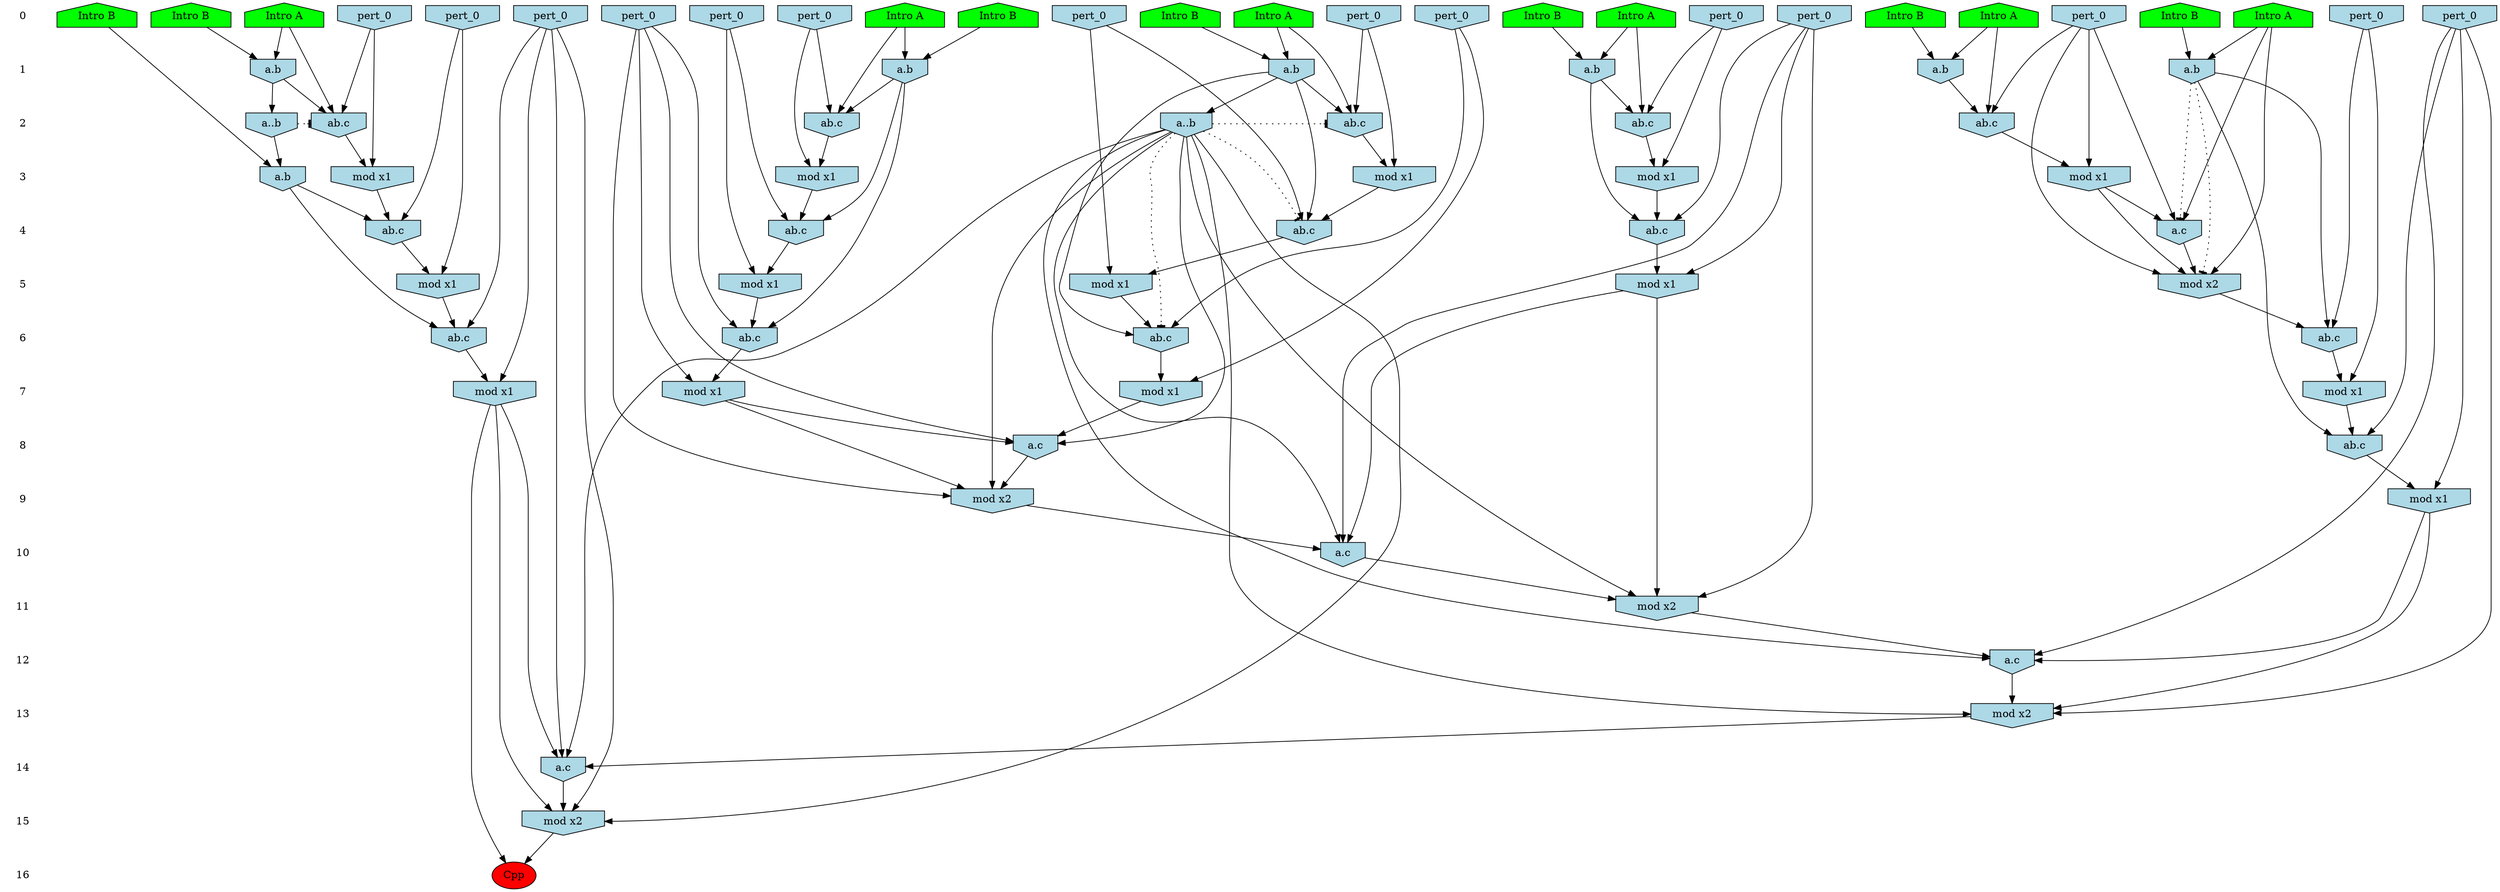 /* Compression of 1 causal flows obtained in average at 1.001833E+01 t.u */
/* Compressed causal flows were: [3] */
digraph G{
 ranksep=.5 ; 
{ rank = same ; "0" [shape=plaintext] ; node_1 [label ="Intro B", shape=house, style=filled, fillcolor=green] ;
node_2 [label ="Intro A", shape=house, style=filled, fillcolor=green] ;
node_3 [label ="Intro B", shape=house, style=filled, fillcolor=green] ;
node_4 [label ="Intro B", shape=house, style=filled, fillcolor=green] ;
node_5 [label ="Intro A", shape=house, style=filled, fillcolor=green] ;
node_6 [label ="Intro A", shape=house, style=filled, fillcolor=green] ;
node_7 [label ="Intro B", shape=house, style=filled, fillcolor=green] ;
node_8 [label ="Intro B", shape=house, style=filled, fillcolor=green] ;
node_9 [label ="Intro A", shape=house, style=filled, fillcolor=green] ;
node_10 [label ="Intro A", shape=house, style=filled, fillcolor=green] ;
node_11 [label ="Intro B", shape=house, style=filled, fillcolor=green] ;
node_12 [label ="Intro A", shape=house, style=filled, fillcolor=green] ;
node_13 [label ="Intro B", shape=house, style=filled, fillcolor=green] ;
node_17 [label="pert_0", shape=invhouse, style=filled, fillcolor = lightblue] ;
node_18 [label="pert_0", shape=invhouse, style=filled, fillcolor = lightblue] ;
node_19 [label="pert_0", shape=invhouse, style=filled, fillcolor = lightblue] ;
node_20 [label="pert_0", shape=invhouse, style=filled, fillcolor = lightblue] ;
node_21 [label="pert_0", shape=invhouse, style=filled, fillcolor = lightblue] ;
node_22 [label="pert_0", shape=invhouse, style=filled, fillcolor = lightblue] ;
node_23 [label="pert_0", shape=invhouse, style=filled, fillcolor = lightblue] ;
node_24 [label="pert_0", shape=invhouse, style=filled, fillcolor = lightblue] ;
node_25 [label="pert_0", shape=invhouse, style=filled, fillcolor = lightblue] ;
node_26 [label="pert_0", shape=invhouse, style=filled, fillcolor = lightblue] ;
node_27 [label="pert_0", shape=invhouse, style=filled, fillcolor = lightblue] ;
node_28 [label="pert_0", shape=invhouse, style=filled, fillcolor = lightblue] ;
node_29 [label="pert_0", shape=invhouse, style=filled, fillcolor = lightblue] ;
node_30 [label="pert_0", shape=invhouse, style=filled, fillcolor = lightblue] ;
}
{ rank = same ; "1" [shape=plaintext] ; node_14 [label="a.b", shape=invhouse, style=filled, fillcolor = lightblue] ;
node_15 [label="a.b", shape=invhouse, style=filled, fillcolor = lightblue] ;
node_16 [label="a.b", shape=invhouse, style=filled, fillcolor = lightblue] ;
node_36 [label="a.b", shape=invhouse, style=filled, fillcolor = lightblue] ;
node_40 [label="a.b", shape=invhouse, style=filled, fillcolor = lightblue] ;
node_59 [label="a.b", shape=invhouse, style=filled, fillcolor = lightblue] ;
}
{ rank = same ; "2" [shape=plaintext] ; node_31 [label="ab.c", shape=invhouse, style=filled, fillcolor = lightblue] ;
node_32 [label="ab.c", shape=invhouse, style=filled, fillcolor = lightblue] ;
node_34 [label="ab.c", shape=invhouse, style=filled, fillcolor = lightblue] ;
node_35 [label="a..b", shape=invhouse, style=filled, fillcolor = lightblue] ;
node_37 [label="ab.c", shape=invhouse, style=filled, fillcolor = lightblue] ;
node_41 [label="ab.c", shape=invhouse, style=filled, fillcolor = lightblue] ;
node_50 [label="a..b", shape=invhouse, style=filled, fillcolor = lightblue] ;
}
{ rank = same ; "3" [shape=plaintext] ; node_33 [label="mod x1", shape=invhouse, style=filled, fillcolor = lightblue] ;
node_38 [label="mod x1", shape=invhouse, style=filled, fillcolor = lightblue] ;
node_43 [label="mod x1", shape=invhouse, style=filled, fillcolor = lightblue] ;
node_51 [label="a.b", shape=invhouse, style=filled, fillcolor = lightblue] ;
node_52 [label="mod x1", shape=invhouse, style=filled, fillcolor = lightblue] ;
node_55 [label="mod x1", shape=invhouse, style=filled, fillcolor = lightblue] ;
}
{ rank = same ; "4" [shape=plaintext] ; node_39 [label="ab.c", shape=invhouse, style=filled, fillcolor = lightblue] ;
node_42 [label="a.c", shape=invhouse, style=filled, fillcolor = lightblue] ;
node_44 [label="ab.c", shape=invhouse, style=filled, fillcolor = lightblue] ;
node_53 [label="ab.c", shape=invhouse, style=filled, fillcolor = lightblue] ;
node_57 [label="ab.c", shape=invhouse, style=filled, fillcolor = lightblue] ;
}
{ rank = same ; "5" [shape=plaintext] ; node_45 [label="mod x1", shape=invhouse, style=filled, fillcolor = lightblue] ;
node_47 [label="mod x2", shape=invhouse, style=filled, fillcolor = lightblue] ;
node_48 [label="mod x1", shape=invhouse, style=filled, fillcolor = lightblue] ;
node_61 [label="mod x1", shape=invhouse, style=filled, fillcolor = lightblue] ;
node_64 [label="mod x1", shape=invhouse, style=filled, fillcolor = lightblue] ;
}
{ rank = same ; "6" [shape=plaintext] ; node_46 [label="ab.c", shape=invhouse, style=filled, fillcolor = lightblue] ;
node_49 [label="ab.c", shape=invhouse, style=filled, fillcolor = lightblue] ;
node_60 [label="ab.c", shape=invhouse, style=filled, fillcolor = lightblue] ;
node_62 [label="ab.c", shape=invhouse, style=filled, fillcolor = lightblue] ;
}
{ rank = same ; "7" [shape=plaintext] ; node_54 [label="mod x1", shape=invhouse, style=filled, fillcolor = lightblue] ;
node_56 [label="mod x1", shape=invhouse, style=filled, fillcolor = lightblue] ;
node_63 [label="mod x1", shape=invhouse, style=filled, fillcolor = lightblue] ;
node_70 [label="mod x1", shape=invhouse, style=filled, fillcolor = lightblue] ;
}
{ rank = same ; "8" [shape=plaintext] ; node_58 [label="a.c", shape=invhouse, style=filled, fillcolor = lightblue] ;
node_66 [label="ab.c", shape=invhouse, style=filled, fillcolor = lightblue] ;
}
{ rank = same ; "9" [shape=plaintext] ; node_65 [label="mod x2", shape=invhouse, style=filled, fillcolor = lightblue] ;
node_69 [label="mod x1", shape=invhouse, style=filled, fillcolor = lightblue] ;
}
{ rank = same ; "10" [shape=plaintext] ; node_67 [label="a.c", shape=invhouse, style=filled, fillcolor = lightblue] ;
}
{ rank = same ; "11" [shape=plaintext] ; node_68 [label="mod x2", shape=invhouse, style=filled, fillcolor = lightblue] ;
}
{ rank = same ; "12" [shape=plaintext] ; node_71 [label="a.c", shape=invhouse, style=filled, fillcolor = lightblue] ;
}
{ rank = same ; "13" [shape=plaintext] ; node_72 [label="mod x2", shape=invhouse, style=filled, fillcolor = lightblue] ;
}
{ rank = same ; "14" [shape=plaintext] ; node_73 [label="a.c", shape=invhouse, style=filled, fillcolor = lightblue] ;
}
{ rank = same ; "15" [shape=plaintext] ; node_74 [label="mod x2", shape=invhouse, style=filled, fillcolor = lightblue] ;
}
{ rank = same ; "16" [shape=plaintext] ; node_75 [label ="Cpp", style=filled, fillcolor=red] ;
}
"0" -> "1" [style="invis"]; 
"1" -> "2" [style="invis"]; 
"2" -> "3" [style="invis"]; 
"3" -> "4" [style="invis"]; 
"4" -> "5" [style="invis"]; 
"5" -> "6" [style="invis"]; 
"6" -> "7" [style="invis"]; 
"7" -> "8" [style="invis"]; 
"8" -> "9" [style="invis"]; 
"9" -> "10" [style="invis"]; 
"10" -> "11" [style="invis"]; 
"11" -> "12" [style="invis"]; 
"12" -> "13" [style="invis"]; 
"13" -> "14" [style="invis"]; 
"14" -> "15" [style="invis"]; 
"15" -> "16" [style="invis"]; 
node_11 -> node_14
node_12 -> node_14
node_6 -> node_15
node_7 -> node_15
node_3 -> node_16
node_10 -> node_16
node_12 -> node_31
node_14 -> node_31
node_21 -> node_31
node_6 -> node_32
node_15 -> node_32
node_23 -> node_32
node_21 -> node_33
node_31 -> node_33
node_10 -> node_34
node_16 -> node_34
node_27 -> node_34
node_16 -> node_35
node_4 -> node_36
node_9 -> node_36
node_9 -> node_37
node_18 -> node_37
node_36 -> node_37
node_23 -> node_38
node_32 -> node_38
node_15 -> node_39
node_28 -> node_39
node_38 -> node_39
node_1 -> node_40
node_5 -> node_40
node_5 -> node_41
node_30 -> node_41
node_40 -> node_41
node_2 -> node_42
node_21 -> node_42
node_33 -> node_42
node_18 -> node_43
node_37 -> node_43
node_17 -> node_44
node_36 -> node_44
node_43 -> node_44
node_17 -> node_45
node_44 -> node_45
node_24 -> node_46
node_36 -> node_46
node_45 -> node_46
node_2 -> node_47
node_21 -> node_47
node_33 -> node_47
node_42 -> node_47
node_28 -> node_48
node_39 -> node_48
node_15 -> node_49
node_22 -> node_49
node_48 -> node_49
node_15 -> node_50
node_8 -> node_51
node_35 -> node_51
node_30 -> node_52
node_41 -> node_52
node_26 -> node_53
node_40 -> node_53
node_52 -> node_53
node_24 -> node_54
node_46 -> node_54
node_27 -> node_55
node_34 -> node_55
node_22 -> node_56
node_49 -> node_56
node_19 -> node_57
node_51 -> node_57
node_55 -> node_57
node_24 -> node_58
node_50 -> node_58
node_54 -> node_58
node_56 -> node_58
node_2 -> node_59
node_13 -> node_59
node_20 -> node_60
node_47 -> node_60
node_59 -> node_60
node_19 -> node_61
node_57 -> node_61
node_25 -> node_62
node_51 -> node_62
node_61 -> node_62
node_20 -> node_63
node_60 -> node_63
node_26 -> node_64
node_53 -> node_64
node_24 -> node_65
node_50 -> node_65
node_54 -> node_65
node_58 -> node_65
node_29 -> node_66
node_59 -> node_66
node_63 -> node_66
node_26 -> node_67
node_50 -> node_67
node_64 -> node_67
node_65 -> node_67
node_26 -> node_68
node_50 -> node_68
node_64 -> node_68
node_67 -> node_68
node_29 -> node_69
node_66 -> node_69
node_25 -> node_70
node_62 -> node_70
node_29 -> node_71
node_50 -> node_71
node_68 -> node_71
node_69 -> node_71
node_29 -> node_72
node_50 -> node_72
node_69 -> node_72
node_71 -> node_72
node_25 -> node_73
node_50 -> node_73
node_70 -> node_73
node_72 -> node_73
node_25 -> node_74
node_50 -> node_74
node_70 -> node_74
node_73 -> node_74
node_70 -> node_75
node_74 -> node_75
node_35 -> node_34 [style=dotted, arrowhead = tee] 
node_50 -> node_32 [style=dotted, arrowhead = tee] 
node_50 -> node_39 [style=dotted, arrowhead = tee] 
node_50 -> node_49 [style=dotted, arrowhead = tee] 
node_59 -> node_42 [style=dotted, arrowhead = tee] 
node_59 -> node_47 [style=dotted, arrowhead = tee] 
}
/*
 Dot generation time: 0.004000
*/